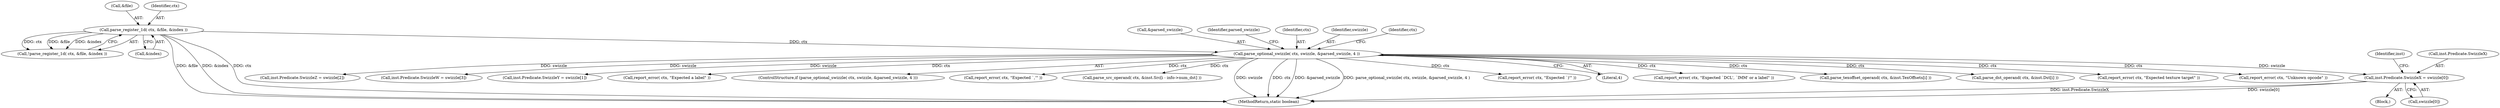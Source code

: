 digraph "0_virglrenderer_e534b51ca3c3cd25f3990589932a9ed711c59b27@array" {
"1002314" [label="(Call,inst.Predicate.SwizzleX = swizzle[0])"];
"1002304" [label="(Call,parse_optional_swizzle( ctx, swizzle, &parsed_swizzle, 4 ))"];
"1002295" [label="(Call,parse_register_1d( ctx, &file, &index ))"];
"1002448" [label="(Call,report_error( ctx, \"Expected `DCL', `IMM' or a label\" ))"];
"1002297" [label="(Call,&file)"];
"1002326" [label="(Identifier,inst)"];
"1002307" [label="(Call,&parsed_swizzle)"];
"1002295" [label="(Call,parse_register_1d( ctx, &file, &index ))"];
"1002692" [label="(Call,parse_texoffset_operand( ctx, &inst.TexOffsets[i] ))"];
"1002569" [label="(Call,parse_dst_operand( ctx, &inst.Dst[i] ))"];
"1002320" [label="(Call,swizzle[0])"];
"1002650" [label="(Call,report_error( ctx, \"Expected texture target\" ))"];
"1002444" [label="(Call,report_error( ctx, \"Unknown opcode\" ))"];
"1002312" [label="(Identifier,parsed_swizzle)"];
"1002332" [label="(Call,inst.Predicate.SwizzleZ = swizzle[2])"];
"1002341" [label="(Call,inst.Predicate.SwizzleW = swizzle[3])"];
"1002323" [label="(Call,inst.Predicate.SwizzleY = swizzle[1])"];
"1002749" [label="(Call,report_error( ctx, \"Expected a label\" ))"];
"1002315" [label="(Call,inst.Predicate.SwizzleX)"];
"1002303" [label="(ControlStructure,if (parse_optional_swizzle( ctx, swizzle, &parsed_swizzle, 4 )))"];
"1002546" [label="(Call,report_error( ctx, \"Expected `,'\" ))"];
"1002593" [label="(Call,parse_src_operand( ctx, &inst.Src[i - info->num_dst] ))"];
"1004167" [label="(MethodReturn,static boolean)"];
"1002358" [label="(Call,report_error( ctx, \"Expected `)'\" ))"];
"1002296" [label="(Identifier,ctx)"];
"1002305" [label="(Identifier,ctx)"];
"1002294" [label="(Call,!parse_register_1d( ctx, &file, &index ))"];
"1002306" [label="(Identifier,swizzle)"];
"1002313" [label="(Block,)"];
"1002304" [label="(Call,parse_optional_swizzle( ctx, swizzle, &parsed_swizzle, 4 ))"];
"1002354" [label="(Identifier,ctx)"];
"1002314" [label="(Call,inst.Predicate.SwizzleX = swizzle[0])"];
"1002299" [label="(Call,&index)"];
"1002309" [label="(Literal,4)"];
"1002314" -> "1002313"  [label="AST: "];
"1002314" -> "1002320"  [label="CFG: "];
"1002315" -> "1002314"  [label="AST: "];
"1002320" -> "1002314"  [label="AST: "];
"1002326" -> "1002314"  [label="CFG: "];
"1002314" -> "1004167"  [label="DDG: inst.Predicate.SwizzleX"];
"1002314" -> "1004167"  [label="DDG: swizzle[0]"];
"1002304" -> "1002314"  [label="DDG: swizzle"];
"1002304" -> "1002303"  [label="AST: "];
"1002304" -> "1002309"  [label="CFG: "];
"1002305" -> "1002304"  [label="AST: "];
"1002306" -> "1002304"  [label="AST: "];
"1002307" -> "1002304"  [label="AST: "];
"1002309" -> "1002304"  [label="AST: "];
"1002312" -> "1002304"  [label="CFG: "];
"1002354" -> "1002304"  [label="CFG: "];
"1002304" -> "1004167"  [label="DDG: swizzle"];
"1002304" -> "1004167"  [label="DDG: ctx"];
"1002304" -> "1004167"  [label="DDG: &parsed_swizzle"];
"1002304" -> "1004167"  [label="DDG: parse_optional_swizzle( ctx, swizzle, &parsed_swizzle, 4 )"];
"1002295" -> "1002304"  [label="DDG: ctx"];
"1002304" -> "1002323"  [label="DDG: swizzle"];
"1002304" -> "1002332"  [label="DDG: swizzle"];
"1002304" -> "1002341"  [label="DDG: swizzle"];
"1002304" -> "1002358"  [label="DDG: ctx"];
"1002304" -> "1002444"  [label="DDG: ctx"];
"1002304" -> "1002448"  [label="DDG: ctx"];
"1002304" -> "1002546"  [label="DDG: ctx"];
"1002304" -> "1002569"  [label="DDG: ctx"];
"1002304" -> "1002593"  [label="DDG: ctx"];
"1002304" -> "1002650"  [label="DDG: ctx"];
"1002304" -> "1002692"  [label="DDG: ctx"];
"1002304" -> "1002749"  [label="DDG: ctx"];
"1002295" -> "1002294"  [label="AST: "];
"1002295" -> "1002299"  [label="CFG: "];
"1002296" -> "1002295"  [label="AST: "];
"1002297" -> "1002295"  [label="AST: "];
"1002299" -> "1002295"  [label="AST: "];
"1002294" -> "1002295"  [label="CFG: "];
"1002295" -> "1004167"  [label="DDG: &file"];
"1002295" -> "1004167"  [label="DDG: &index"];
"1002295" -> "1004167"  [label="DDG: ctx"];
"1002295" -> "1002294"  [label="DDG: ctx"];
"1002295" -> "1002294"  [label="DDG: &file"];
"1002295" -> "1002294"  [label="DDG: &index"];
}
